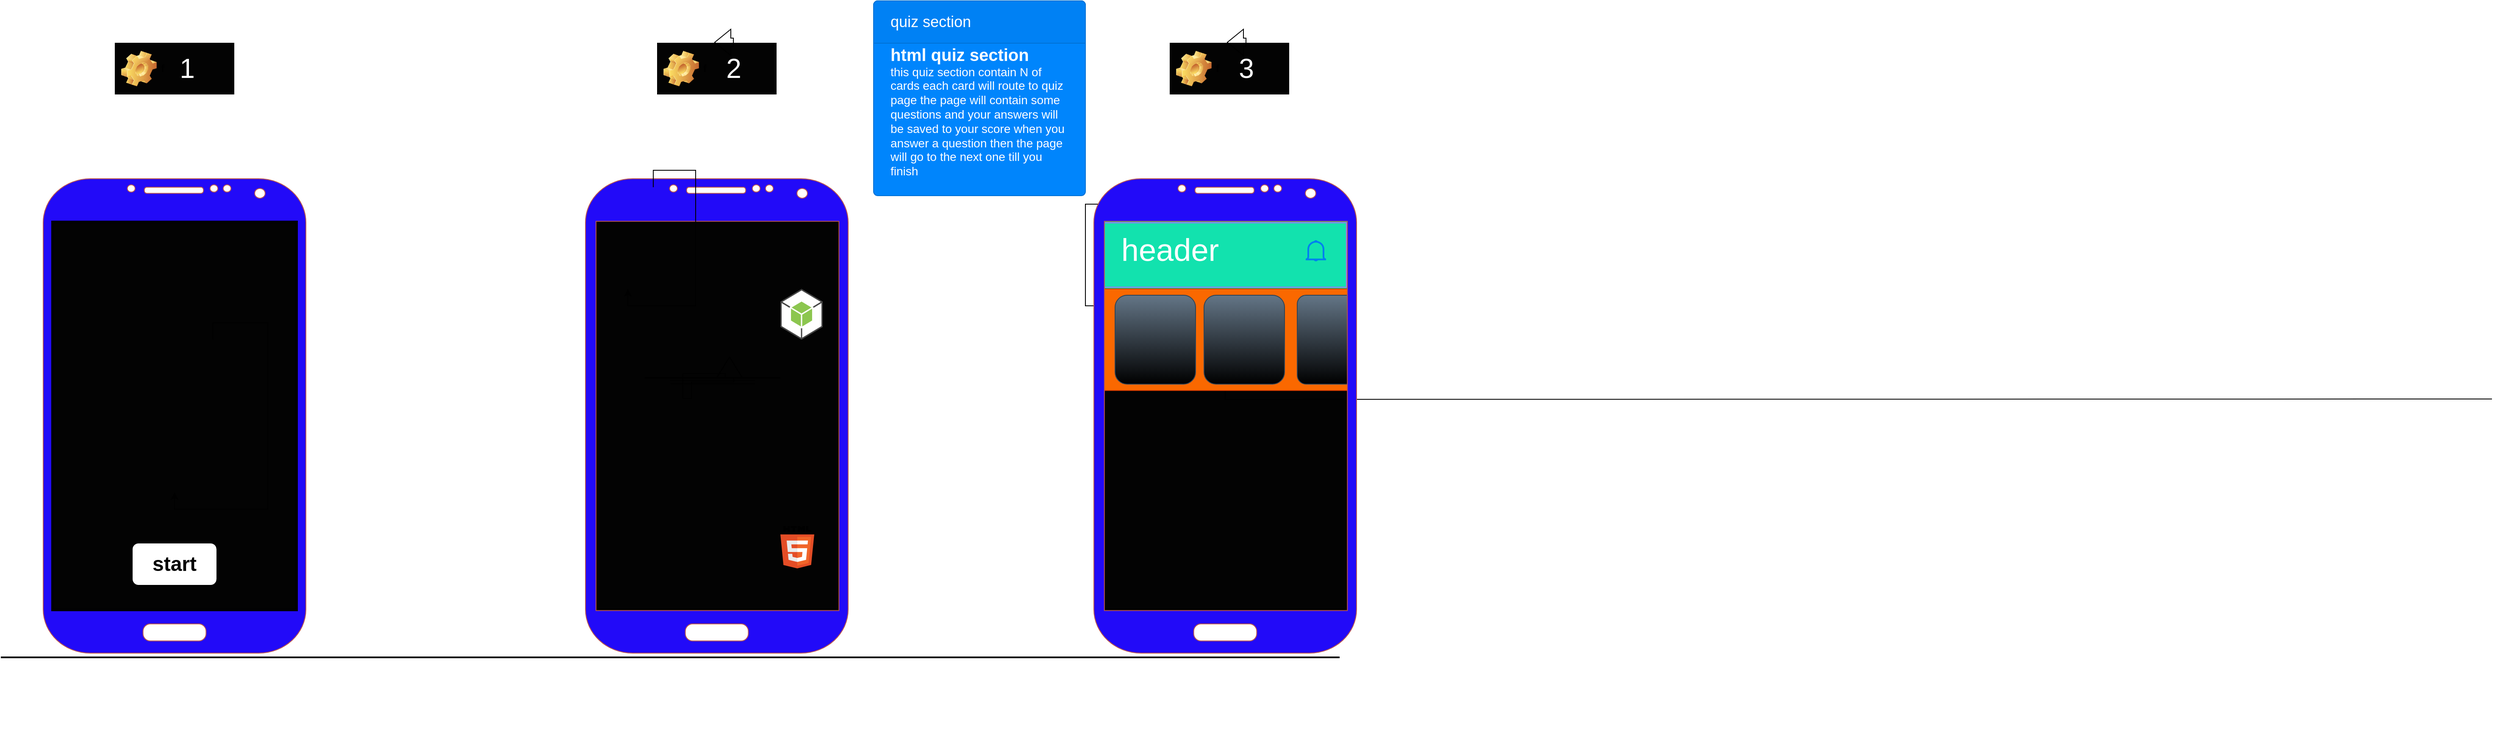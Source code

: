 <mxfile version="21.7.2" type="github">
  <diagram name="Page-1" id="X2JnDKoGHxt49fTbtLQz">
    <mxGraphModel dx="1263" dy="905" grid="1" gridSize="10" guides="1" tooltips="1" connect="1" arrows="1" fold="1" page="1" pageScale="1" pageWidth="850" pageHeight="1100" math="0" shadow="0">
      <root>
        <mxCell id="0" />
        <mxCell id="1" parent="0" />
        <mxCell id="wpx5yHl7sN_ZGKeGzRwJ-62" value="" style="group" vertex="1" connectable="0" parent="1">
          <mxGeometry x="970" y="230" width="334" height="560" as="geometry" />
        </mxCell>
        <mxCell id="wpx5yHl7sN_ZGKeGzRwJ-46" value="" style="shape=ext;double=1;rounded=0;whiteSpace=wrap;html=1;fillColor=#030303;movable=1;resizable=1;rotatable=1;deletable=1;editable=1;locked=0;connectable=1;" vertex="1" parent="wpx5yHl7sN_ZGKeGzRwJ-62">
          <mxGeometry x="20" y="60" width="290" height="460" as="geometry" />
        </mxCell>
        <mxCell id="wpx5yHl7sN_ZGKeGzRwJ-51" value="" style="shape=image;html=1;verticalAlign=top;verticalLabelPosition=bottom;labelBackgroundColor=#ffffff;imageAspect=0;aspect=fixed;image=https://cdn2.iconfinder.com/data/icons/boxicons-solid-vol-2/24/bxs-planet-128.png;movable=1;resizable=1;rotatable=1;deletable=1;editable=1;locked=0;connectable=1;" vertex="1" parent="wpx5yHl7sN_ZGKeGzRwJ-62">
          <mxGeometry y="20" width="120" height="120" as="geometry" />
        </mxCell>
        <mxCell id="wpx5yHl7sN_ZGKeGzRwJ-53" value="" style="shape=image;html=1;verticalAlign=top;verticalLabelPosition=bottom;labelBackgroundColor=#ffffff;imageAspect=0;aspect=fixed;image=https://cdn2.iconfinder.com/data/icons/boxicons-solid-vol-2/24/bxs-planet-128.png;movable=1;resizable=1;rotatable=1;deletable=1;editable=1;locked=0;connectable=1;" vertex="1" parent="wpx5yHl7sN_ZGKeGzRwJ-62">
          <mxGeometry x="210" y="120" width="120" height="120" as="geometry" />
        </mxCell>
        <mxCell id="wpx5yHl7sN_ZGKeGzRwJ-54" value="" style="shape=image;html=1;verticalAlign=top;verticalLabelPosition=bottom;labelBackgroundColor=#ffffff;imageAspect=0;aspect=fixed;image=https://cdn2.iconfinder.com/data/icons/boxicons-solid-vol-2/24/bxs-planet-128.png;movable=1;resizable=1;rotatable=1;deletable=1;editable=1;locked=0;connectable=1;" vertex="1" parent="wpx5yHl7sN_ZGKeGzRwJ-62">
          <mxGeometry y="270" width="120" height="120" as="geometry" />
        </mxCell>
        <mxCell id="wpx5yHl7sN_ZGKeGzRwJ-55" value="" style="shape=image;html=1;verticalAlign=top;verticalLabelPosition=bottom;labelBackgroundColor=#ffffff;imageAspect=0;aspect=fixed;image=https://cdn2.iconfinder.com/data/icons/boxicons-solid-vol-2/24/bxs-planet-128.png;movable=1;resizable=1;rotatable=1;deletable=1;editable=1;locked=0;connectable=1;" vertex="1" parent="wpx5yHl7sN_ZGKeGzRwJ-62">
          <mxGeometry x="210" y="390" width="120" height="120" as="geometry" />
        </mxCell>
        <mxCell id="wpx5yHl7sN_ZGKeGzRwJ-44" value="" style="verticalLabelPosition=bottom;verticalAlign=top;html=1;shadow=0;dashed=0;strokeWidth=1;shape=mxgraph.android.phone2;strokeColor=#b85450;fillColor=#220AF8;movable=1;resizable=1;rotatable=1;deletable=1;editable=1;locked=0;connectable=1;perimeterSpacing=10;" vertex="1" parent="wpx5yHl7sN_ZGKeGzRwJ-62">
          <mxGeometry x="10" y="10" width="310" height="560" as="geometry" />
        </mxCell>
        <mxCell id="wpx5yHl7sN_ZGKeGzRwJ-52" style="edgeStyle=orthogonalEdgeStyle;rounded=0;orthogonalLoop=1;jettySize=auto;html=1;exitX=0.75;exitY=0;exitDx=0;exitDy=0;fontFamily=Helvetica;fontSize=12;fontColor=default;movable=1;resizable=1;rotatable=1;deletable=1;editable=1;locked=0;connectable=1;" edge="1" parent="wpx5yHl7sN_ZGKeGzRwJ-62" source="wpx5yHl7sN_ZGKeGzRwJ-51" target="wpx5yHl7sN_ZGKeGzRwJ-51">
          <mxGeometry relative="1" as="geometry" />
        </mxCell>
        <mxCell id="wpx5yHl7sN_ZGKeGzRwJ-88" value="" style="dashed=0;outlineConnect=0;html=1;align=center;labelPosition=center;verticalLabelPosition=bottom;verticalAlign=top;shape=mxgraph.weblogos.html5;rounded=0;fontFamily=Helvetica;fontSize=12;fontColor=#FFFFFF;fillColor=none;gradientColor=none;" vertex="1" parent="wpx5yHl7sN_ZGKeGzRwJ-62">
          <mxGeometry x="240" y="420" width="40" height="50" as="geometry" />
        </mxCell>
        <mxCell id="wpx5yHl7sN_ZGKeGzRwJ-89" value="" style="shape=image;html=1;verticalAlign=top;verticalLabelPosition=bottom;labelBackgroundColor=#ffffff;imageAspect=0;aspect=fixed;image=https://cdn1.iconfinder.com/data/icons/hawcons/32/699766-icon-12-file-css-128.png;rounded=0;fontFamily=Helvetica;fontSize=12;fontColor=#FFFFFF;fillColor=none;gradientColor=none;" vertex="1" parent="wpx5yHl7sN_ZGKeGzRwJ-62">
          <mxGeometry x="10" y="270" width="90" height="90" as="geometry" />
        </mxCell>
        <mxCell id="wpx5yHl7sN_ZGKeGzRwJ-91" value="" style="outlineConnect=0;dashed=0;verticalLabelPosition=bottom;verticalAlign=top;align=center;html=1;shape=mxgraph.aws3.android;fillColor=#8CC64F;gradientColor=none;rounded=0;fontFamily=Helvetica;fontSize=12;fontColor=#FFFFFF;" vertex="1" parent="wpx5yHl7sN_ZGKeGzRwJ-62">
          <mxGeometry x="240" y="140" width="50" height="60" as="geometry" />
        </mxCell>
        <mxCell id="wpx5yHl7sN_ZGKeGzRwJ-92" value="" style="shape=image;html=1;verticalAlign=top;verticalLabelPosition=bottom;labelBackgroundColor=#ffffff;imageAspect=0;aspect=fixed;image=https://cdn1.iconfinder.com/data/icons/hawcons/32/700045-icon-86-document-file-php-128.png;rounded=0;fontFamily=Helvetica;fontSize=12;fontColor=#FFFFFF;fillColor=none;gradientColor=none;" vertex="1" parent="wpx5yHl7sN_ZGKeGzRwJ-62">
          <mxGeometry x="40" y="60" width="50" height="50" as="geometry" />
        </mxCell>
        <mxCell id="wpx5yHl7sN_ZGKeGzRwJ-64" value="" style="group" vertex="1" connectable="0" parent="1">
          <mxGeometry x="1065" y="80" width="140" height="60" as="geometry" />
        </mxCell>
        <mxCell id="wpx5yHl7sN_ZGKeGzRwJ-58" value="f" style="label;whiteSpace=wrap;html=1;image=img/clipart/Gear_128x128.png;rounded=0;strokeColor=default;fontFamily=Helvetica;fontSize=12;fontColor=default;fillColor=#030303;" vertex="1" parent="wpx5yHl7sN_ZGKeGzRwJ-64">
          <mxGeometry width="140" height="60" as="geometry" />
        </mxCell>
        <mxCell id="wpx5yHl7sN_ZGKeGzRwJ-60" value="2" style="text;html=1;strokeColor=none;fillColor=none;align=center;verticalAlign=middle;whiteSpace=wrap;rounded=0;fontSize=32;fontFamily=Helvetica;fontColor=#FFFFFF;perimeterSpacing=16;strokeWidth=7;" vertex="1" parent="wpx5yHl7sN_ZGKeGzRwJ-64">
          <mxGeometry x="60" y="15" width="60" height="30" as="geometry" />
        </mxCell>
        <mxCell id="wpx5yHl7sN_ZGKeGzRwJ-63" style="edgeStyle=none;shape=flexArrow;rounded=0;orthogonalLoop=1;jettySize=auto;html=1;exitX=0.5;exitY=0;exitDx=0;exitDy=0;entryX=0.25;entryY=0;entryDx=0;entryDy=0;fontFamily=Helvetica;fontSize=12;fontColor=#FFFFFF;" edge="1" parent="wpx5yHl7sN_ZGKeGzRwJ-64" source="wpx5yHl7sN_ZGKeGzRwJ-60" target="wpx5yHl7sN_ZGKeGzRwJ-60">
          <mxGeometry relative="1" as="geometry" />
        </mxCell>
        <mxCell id="wpx5yHl7sN_ZGKeGzRwJ-65" value="" style="group" vertex="1" connectable="0" parent="1">
          <mxGeometry x="425" y="80" width="140" height="60" as="geometry" />
        </mxCell>
        <mxCell id="wpx5yHl7sN_ZGKeGzRwJ-56" value="f" style="label;whiteSpace=wrap;html=1;image=img/clipart/Gear_128x128.png;rounded=0;strokeColor=default;fontFamily=Helvetica;fontSize=12;fontColor=default;fillColor=#030303;" vertex="1" parent="wpx5yHl7sN_ZGKeGzRwJ-65">
          <mxGeometry width="140" height="60" as="geometry" />
        </mxCell>
        <mxCell id="wpx5yHl7sN_ZGKeGzRwJ-57" value="1" style="text;html=1;strokeColor=none;fillColor=none;align=center;verticalAlign=middle;whiteSpace=wrap;rounded=0;fontSize=32;fontFamily=Helvetica;fontColor=#FFFFFF;perimeterSpacing=16;strokeWidth=7;" vertex="1" parent="wpx5yHl7sN_ZGKeGzRwJ-65">
          <mxGeometry x="55" y="15" width="60" height="30" as="geometry" />
        </mxCell>
        <mxCell id="wpx5yHl7sN_ZGKeGzRwJ-66" value="" style="group" vertex="1" connectable="0" parent="1">
          <mxGeometry x="1570" y="240" width="330" height="560" as="geometry" />
        </mxCell>
        <mxCell id="wpx5yHl7sN_ZGKeGzRwJ-67" value="" style="shape=ext;double=1;rounded=0;whiteSpace=wrap;html=1;fillColor=#030303;movable=1;resizable=1;rotatable=1;deletable=1;editable=1;locked=0;connectable=1;" vertex="1" parent="wpx5yHl7sN_ZGKeGzRwJ-66">
          <mxGeometry x="20" y="50" width="290" height="460" as="geometry" />
        </mxCell>
        <mxCell id="wpx5yHl7sN_ZGKeGzRwJ-73" style="edgeStyle=orthogonalEdgeStyle;rounded=0;orthogonalLoop=1;jettySize=auto;html=1;exitX=0.75;exitY=0;exitDx=0;exitDy=0;fontFamily=Helvetica;fontSize=12;fontColor=default;movable=1;resizable=1;rotatable=1;deletable=1;editable=1;locked=0;connectable=1;" edge="1" parent="wpx5yHl7sN_ZGKeGzRwJ-66" source="wpx5yHl7sN_ZGKeGzRwJ-93">
          <mxGeometry relative="1" as="geometry">
            <mxPoint x="90" y="20" as="sourcePoint" />
            <mxPoint x="60.0" y="140" as="targetPoint" />
          </mxGeometry>
        </mxCell>
        <mxCell id="wpx5yHl7sN_ZGKeGzRwJ-94" value="" style="edgeStyle=orthogonalEdgeStyle;rounded=0;orthogonalLoop=1;jettySize=auto;html=1;exitX=0.75;exitY=0;exitDx=0;exitDy=0;fontFamily=Helvetica;fontSize=12;fontColor=default;movable=1;resizable=1;rotatable=1;deletable=1;editable=1;locked=0;connectable=1;" edge="1" parent="wpx5yHl7sN_ZGKeGzRwJ-66" target="wpx5yHl7sN_ZGKeGzRwJ-93">
          <mxGeometry relative="1" as="geometry">
            <mxPoint x="1660" y="260" as="sourcePoint" />
            <mxPoint x="1630.0" y="380" as="targetPoint" />
          </mxGeometry>
        </mxCell>
        <mxCell id="wpx5yHl7sN_ZGKeGzRwJ-93" value="" style="shape=ext;double=1;rounded=0;whiteSpace=wrap;html=1;fontFamily=Helvetica;fontSize=12;fontColor=#FFFFFF;fillColor=#12e2ae;gradientColor=none;strokeColor=#B266FF;" vertex="1" parent="wpx5yHl7sN_ZGKeGzRwJ-66">
          <mxGeometry x="20" y="50" width="290" height="80" as="geometry" />
        </mxCell>
        <mxCell id="wpx5yHl7sN_ZGKeGzRwJ-103" value="header" style="text;html=1;strokeColor=none;fillColor=none;align=center;verticalAlign=middle;whiteSpace=wrap;rounded=0;fontSize=37;fontFamily=Helvetica;fontColor=#FFFFFF;" vertex="1" parent="wpx5yHl7sN_ZGKeGzRwJ-66">
          <mxGeometry x="70" y="70" width="60" height="30" as="geometry" />
        </mxCell>
        <mxCell id="wpx5yHl7sN_ZGKeGzRwJ-104" value="" style="html=1;verticalLabelPosition=bottom;align=center;labelBackgroundColor=#ffffff;verticalAlign=top;strokeWidth=2;strokeColor=#0080F0;shadow=0;dashed=0;shape=mxgraph.ios7.icons.bell;rounded=0;fontFamily=Helvetica;fontSize=12;fontColor=#FFFFFF;fillColor=none;gradientColor=none;" vertex="1" parent="wpx5yHl7sN_ZGKeGzRwJ-66">
          <mxGeometry x="260" y="73.45" width="24" height="23.1" as="geometry" />
        </mxCell>
        <mxCell id="wpx5yHl7sN_ZGKeGzRwJ-105" value="" style="rounded=0;whiteSpace=wrap;html=1;fontFamily=Helvetica;fontSize=12;fontColor=#000000;fillColor=#fa6800;strokeColor=#C73500;" vertex="1" parent="wpx5yHl7sN_ZGKeGzRwJ-66">
          <mxGeometry x="20" y="130" width="290" height="120" as="geometry" />
        </mxCell>
        <mxCell id="wpx5yHl7sN_ZGKeGzRwJ-106" value="" style="rounded=1;whiteSpace=wrap;html=1;fontFamily=Helvetica;fontSize=12;fontColor=#ffffff;fillColor=#647687;strokeColor=#314354;gradientColor=default;" vertex="1" parent="wpx5yHl7sN_ZGKeGzRwJ-66">
          <mxGeometry x="35" y="137.5" width="95" height="105" as="geometry" />
        </mxCell>
        <mxCell id="wpx5yHl7sN_ZGKeGzRwJ-107" value="" style="rounded=1;whiteSpace=wrap;html=1;fontFamily=Helvetica;fontSize=12;fontColor=#ffffff;fillColor=#647687;strokeColor=#314354;gradientColor=default;" vertex="1" parent="wpx5yHl7sN_ZGKeGzRwJ-66">
          <mxGeometry x="140" y="137.5" width="95" height="105" as="geometry" />
        </mxCell>
        <mxCell id="wpx5yHl7sN_ZGKeGzRwJ-132" value="" style="rounded=1;whiteSpace=wrap;html=1;fontFamily=Helvetica;fontSize=12;fontColor=#ffffff;fillColor=#647687;strokeColor=#314354;gradientColor=default;" vertex="1" parent="wpx5yHl7sN_ZGKeGzRwJ-66">
          <mxGeometry x="250" y="137.5" width="70" height="105" as="geometry" />
        </mxCell>
        <mxCell id="wpx5yHl7sN_ZGKeGzRwJ-72" value="" style="verticalLabelPosition=bottom;verticalAlign=top;html=1;shadow=0;dashed=0;strokeWidth=1;shape=mxgraph.android.phone2;strokeColor=#b85450;fillColor=#220AF8;movable=1;resizable=1;rotatable=1;deletable=1;editable=1;locked=0;connectable=1;perimeterSpacing=10;" vertex="1" parent="wpx5yHl7sN_ZGKeGzRwJ-66">
          <mxGeometry x="10" width="310" height="560" as="geometry" />
        </mxCell>
        <mxCell id="wpx5yHl7sN_ZGKeGzRwJ-74" value="" style="shape=link;html=1;rounded=0;fontFamily=Helvetica;fontSize=12;fontColor=#FFFFFF;" edge="1" parent="1">
          <mxGeometry width="100" relative="1" as="geometry">
            <mxPoint x="1080" y="480" as="sourcePoint" />
            <mxPoint x="1180" y="480" as="targetPoint" />
          </mxGeometry>
        </mxCell>
        <mxCell id="wpx5yHl7sN_ZGKeGzRwJ-76" value="" style="line;strokeWidth=2;html=1;rounded=0;fontFamily=Helvetica;fontSize=12;fontColor=#FFFFFF;fillColor=none;gradientColor=none;" vertex="1" parent="1">
          <mxGeometry x="1050" y="470" width="160" height="10" as="geometry" />
        </mxCell>
        <mxCell id="wpx5yHl7sN_ZGKeGzRwJ-77" value="" style="line;strokeWidth=2;html=1;rounded=0;fontFamily=Helvetica;fontSize=12;fontColor=#FFFFFF;fillColor=none;gradientColor=none;" vertex="1" parent="1">
          <mxGeometry x="290" y="700" width="1580" height="210" as="geometry" />
        </mxCell>
        <mxCell id="wpx5yHl7sN_ZGKeGzRwJ-78" value="" style="group" vertex="1" connectable="0" parent="1">
          <mxGeometry x="340" y="240" width="310" height="560" as="geometry" />
        </mxCell>
        <mxCell id="wpx5yHl7sN_ZGKeGzRwJ-9" value="" style="verticalLabelPosition=bottom;verticalAlign=top;html=1;shadow=0;dashed=0;strokeWidth=1;shape=mxgraph.android.phone2;strokeColor=#b85450;fillColor=#220AF8;movable=1;resizable=1;rotatable=1;deletable=1;editable=1;locked=0;connectable=1;" vertex="1" parent="wpx5yHl7sN_ZGKeGzRwJ-78">
          <mxGeometry width="310" height="560" as="geometry" />
        </mxCell>
        <mxCell id="wpx5yHl7sN_ZGKeGzRwJ-22" value="" style="group;movable=1;resizable=1;rotatable=1;deletable=1;editable=1;locked=0;connectable=1;" vertex="1" connectable="0" parent="wpx5yHl7sN_ZGKeGzRwJ-78">
          <mxGeometry x="10" y="50" width="290" height="460" as="geometry" />
        </mxCell>
        <mxCell id="wpx5yHl7sN_ZGKeGzRwJ-13" value="" style="shape=ext;double=1;rounded=0;whiteSpace=wrap;html=1;fillColor=#030303;movable=1;resizable=1;rotatable=1;deletable=1;editable=1;locked=0;connectable=1;" vertex="1" parent="wpx5yHl7sN_ZGKeGzRwJ-22">
          <mxGeometry width="290" height="460" as="geometry" />
        </mxCell>
        <mxCell id="wpx5yHl7sN_ZGKeGzRwJ-24" value="" style="group;movable=1;resizable=1;rotatable=1;deletable=1;editable=1;locked=0;connectable=1;" vertex="1" connectable="0" parent="wpx5yHl7sN_ZGKeGzRwJ-22">
          <mxGeometry x="95" y="380" width="100" height="50" as="geometry" />
        </mxCell>
        <mxCell id="wpx5yHl7sN_ZGKeGzRwJ-17" value="" style="rounded=1;whiteSpace=wrap;html=1;movable=1;resizable=1;rotatable=1;deletable=1;editable=1;locked=0;connectable=1;" vertex="1" parent="wpx5yHl7sN_ZGKeGzRwJ-24">
          <mxGeometry width="100" height="50" as="geometry" />
        </mxCell>
        <mxCell id="wpx5yHl7sN_ZGKeGzRwJ-20" value="&lt;h1&gt;start&lt;/h1&gt;" style="text;html=1;strokeColor=none;fillColor=none;align=center;verticalAlign=middle;whiteSpace=wrap;rounded=0;movable=1;resizable=1;rotatable=1;deletable=1;editable=1;locked=0;connectable=1;" vertex="1" parent="wpx5yHl7sN_ZGKeGzRwJ-24">
          <mxGeometry x="20" y="10" width="60" height="30" as="geometry" />
        </mxCell>
        <mxCell id="wpx5yHl7sN_ZGKeGzRwJ-25" value="" style="group;movable=1;resizable=1;rotatable=1;deletable=1;editable=1;locked=0;connectable=1;" vertex="1" connectable="0" parent="wpx5yHl7sN_ZGKeGzRwJ-22">
          <mxGeometry x="55" y="140" width="180" height="180" as="geometry" />
        </mxCell>
        <mxCell id="wpx5yHl7sN_ZGKeGzRwJ-19" value="" style="shape=image;html=1;verticalAlign=top;verticalLabelPosition=bottom;labelBackgroundColor=#ffffff;imageAspect=0;aspect=fixed;image=https://cdn2.iconfinder.com/data/icons/boxicons-solid-vol-2/24/bxs-planet-128.png;movable=1;resizable=1;rotatable=1;deletable=1;editable=1;locked=0;connectable=1;" vertex="1" parent="wpx5yHl7sN_ZGKeGzRwJ-25">
          <mxGeometry width="180" height="180" as="geometry" />
        </mxCell>
        <mxCell id="wpx5yHl7sN_ZGKeGzRwJ-23" style="edgeStyle=orthogonalEdgeStyle;rounded=0;orthogonalLoop=1;jettySize=auto;html=1;exitX=0.75;exitY=0;exitDx=0;exitDy=0;fontFamily=Helvetica;fontSize=12;fontColor=default;movable=1;resizable=1;rotatable=1;deletable=1;editable=1;locked=0;connectable=1;" edge="1" parent="wpx5yHl7sN_ZGKeGzRwJ-25" source="wpx5yHl7sN_ZGKeGzRwJ-19" target="wpx5yHl7sN_ZGKeGzRwJ-19">
          <mxGeometry relative="1" as="geometry" />
        </mxCell>
        <mxCell id="wpx5yHl7sN_ZGKeGzRwJ-80" value="" style="edgeStyle=elbowEdgeStyle;elbow=vertical;endArrow=classic;html=1;curved=0;rounded=0;endSize=8;startSize=8;fontFamily=Helvetica;fontSize=12;fontColor=#FFFFFF;shape=flexArrow;" edge="1" parent="1">
          <mxGeometry width="50" height="50" relative="1" as="geometry">
            <mxPoint x="1100" y="500" as="sourcePoint" />
            <mxPoint x="1150" y="450" as="targetPoint" />
          </mxGeometry>
        </mxCell>
        <mxCell id="wpx5yHl7sN_ZGKeGzRwJ-83" value="" style="group" vertex="1" connectable="0" parent="1">
          <mxGeometry x="1670" y="80" width="140" height="60" as="geometry" />
        </mxCell>
        <mxCell id="wpx5yHl7sN_ZGKeGzRwJ-84" value="f" style="label;whiteSpace=wrap;html=1;image=img/clipart/Gear_128x128.png;rounded=0;strokeColor=default;fontFamily=Helvetica;fontSize=12;fontColor=default;fillColor=#030303;" vertex="1" parent="wpx5yHl7sN_ZGKeGzRwJ-83">
          <mxGeometry width="140" height="60" as="geometry" />
        </mxCell>
        <mxCell id="wpx5yHl7sN_ZGKeGzRwJ-85" value="3" style="text;html=1;strokeColor=none;fillColor=none;align=center;verticalAlign=middle;whiteSpace=wrap;rounded=0;fontSize=32;fontFamily=Helvetica;fontColor=#FFFFFF;perimeterSpacing=16;strokeWidth=7;" vertex="1" parent="wpx5yHl7sN_ZGKeGzRwJ-83">
          <mxGeometry x="60" y="15" width="60" height="30" as="geometry" />
        </mxCell>
        <mxCell id="wpx5yHl7sN_ZGKeGzRwJ-86" style="edgeStyle=none;shape=flexArrow;rounded=0;orthogonalLoop=1;jettySize=auto;html=1;exitX=0.5;exitY=0;exitDx=0;exitDy=0;entryX=0.25;entryY=0;entryDx=0;entryDy=0;fontFamily=Helvetica;fontSize=12;fontColor=#FFFFFF;" edge="1" parent="wpx5yHl7sN_ZGKeGzRwJ-83" source="wpx5yHl7sN_ZGKeGzRwJ-85" target="wpx5yHl7sN_ZGKeGzRwJ-85">
          <mxGeometry relative="1" as="geometry" />
        </mxCell>
        <mxCell id="wpx5yHl7sN_ZGKeGzRwJ-133" value="&lt;span style=&quot;font-size: 20px;&quot;&gt;&lt;b&gt;html quiz section&amp;nbsp;&lt;/b&gt;&lt;/span&gt;&lt;br style=&quot;font-size: 14px&quot;&gt;this quiz section contain N of cards each card will route to quiz page the page will contain some questions and your answers will be saved to your score when you answer a question then the page will go to the next one till you finish&amp;nbsp;" style="html=1;shadow=0;dashed=0;shape=mxgraph.bootstrap.rrect;rSize=5;strokeColor=#0071D5;html=1;whiteSpace=wrap;fillColor=#0085FC;fontColor=#ffffff;verticalAlign=bottom;align=left;spacing=20;spacingBottom=0;fontSize=14;rounded=0;fontFamily=Helvetica;" vertex="1" parent="1">
          <mxGeometry x="1320" y="30" width="250" height="230" as="geometry" />
        </mxCell>
        <mxCell id="wpx5yHl7sN_ZGKeGzRwJ-134" value="quiz section&amp;nbsp;" style="html=1;shadow=0;dashed=0;shape=mxgraph.bootstrap.topButton;rSize=5;perimeter=none;whiteSpace=wrap;fillColor=#0081F4;strokeColor=#0071D5;fontColor=#ffffff;resizeWidth=1;fontSize=18;align=left;spacing=20;rounded=0;fontFamily=Helvetica;" vertex="1" parent="wpx5yHl7sN_ZGKeGzRwJ-133">
          <mxGeometry width="250" height="50" relative="1" as="geometry" />
        </mxCell>
      </root>
    </mxGraphModel>
  </diagram>
</mxfile>
